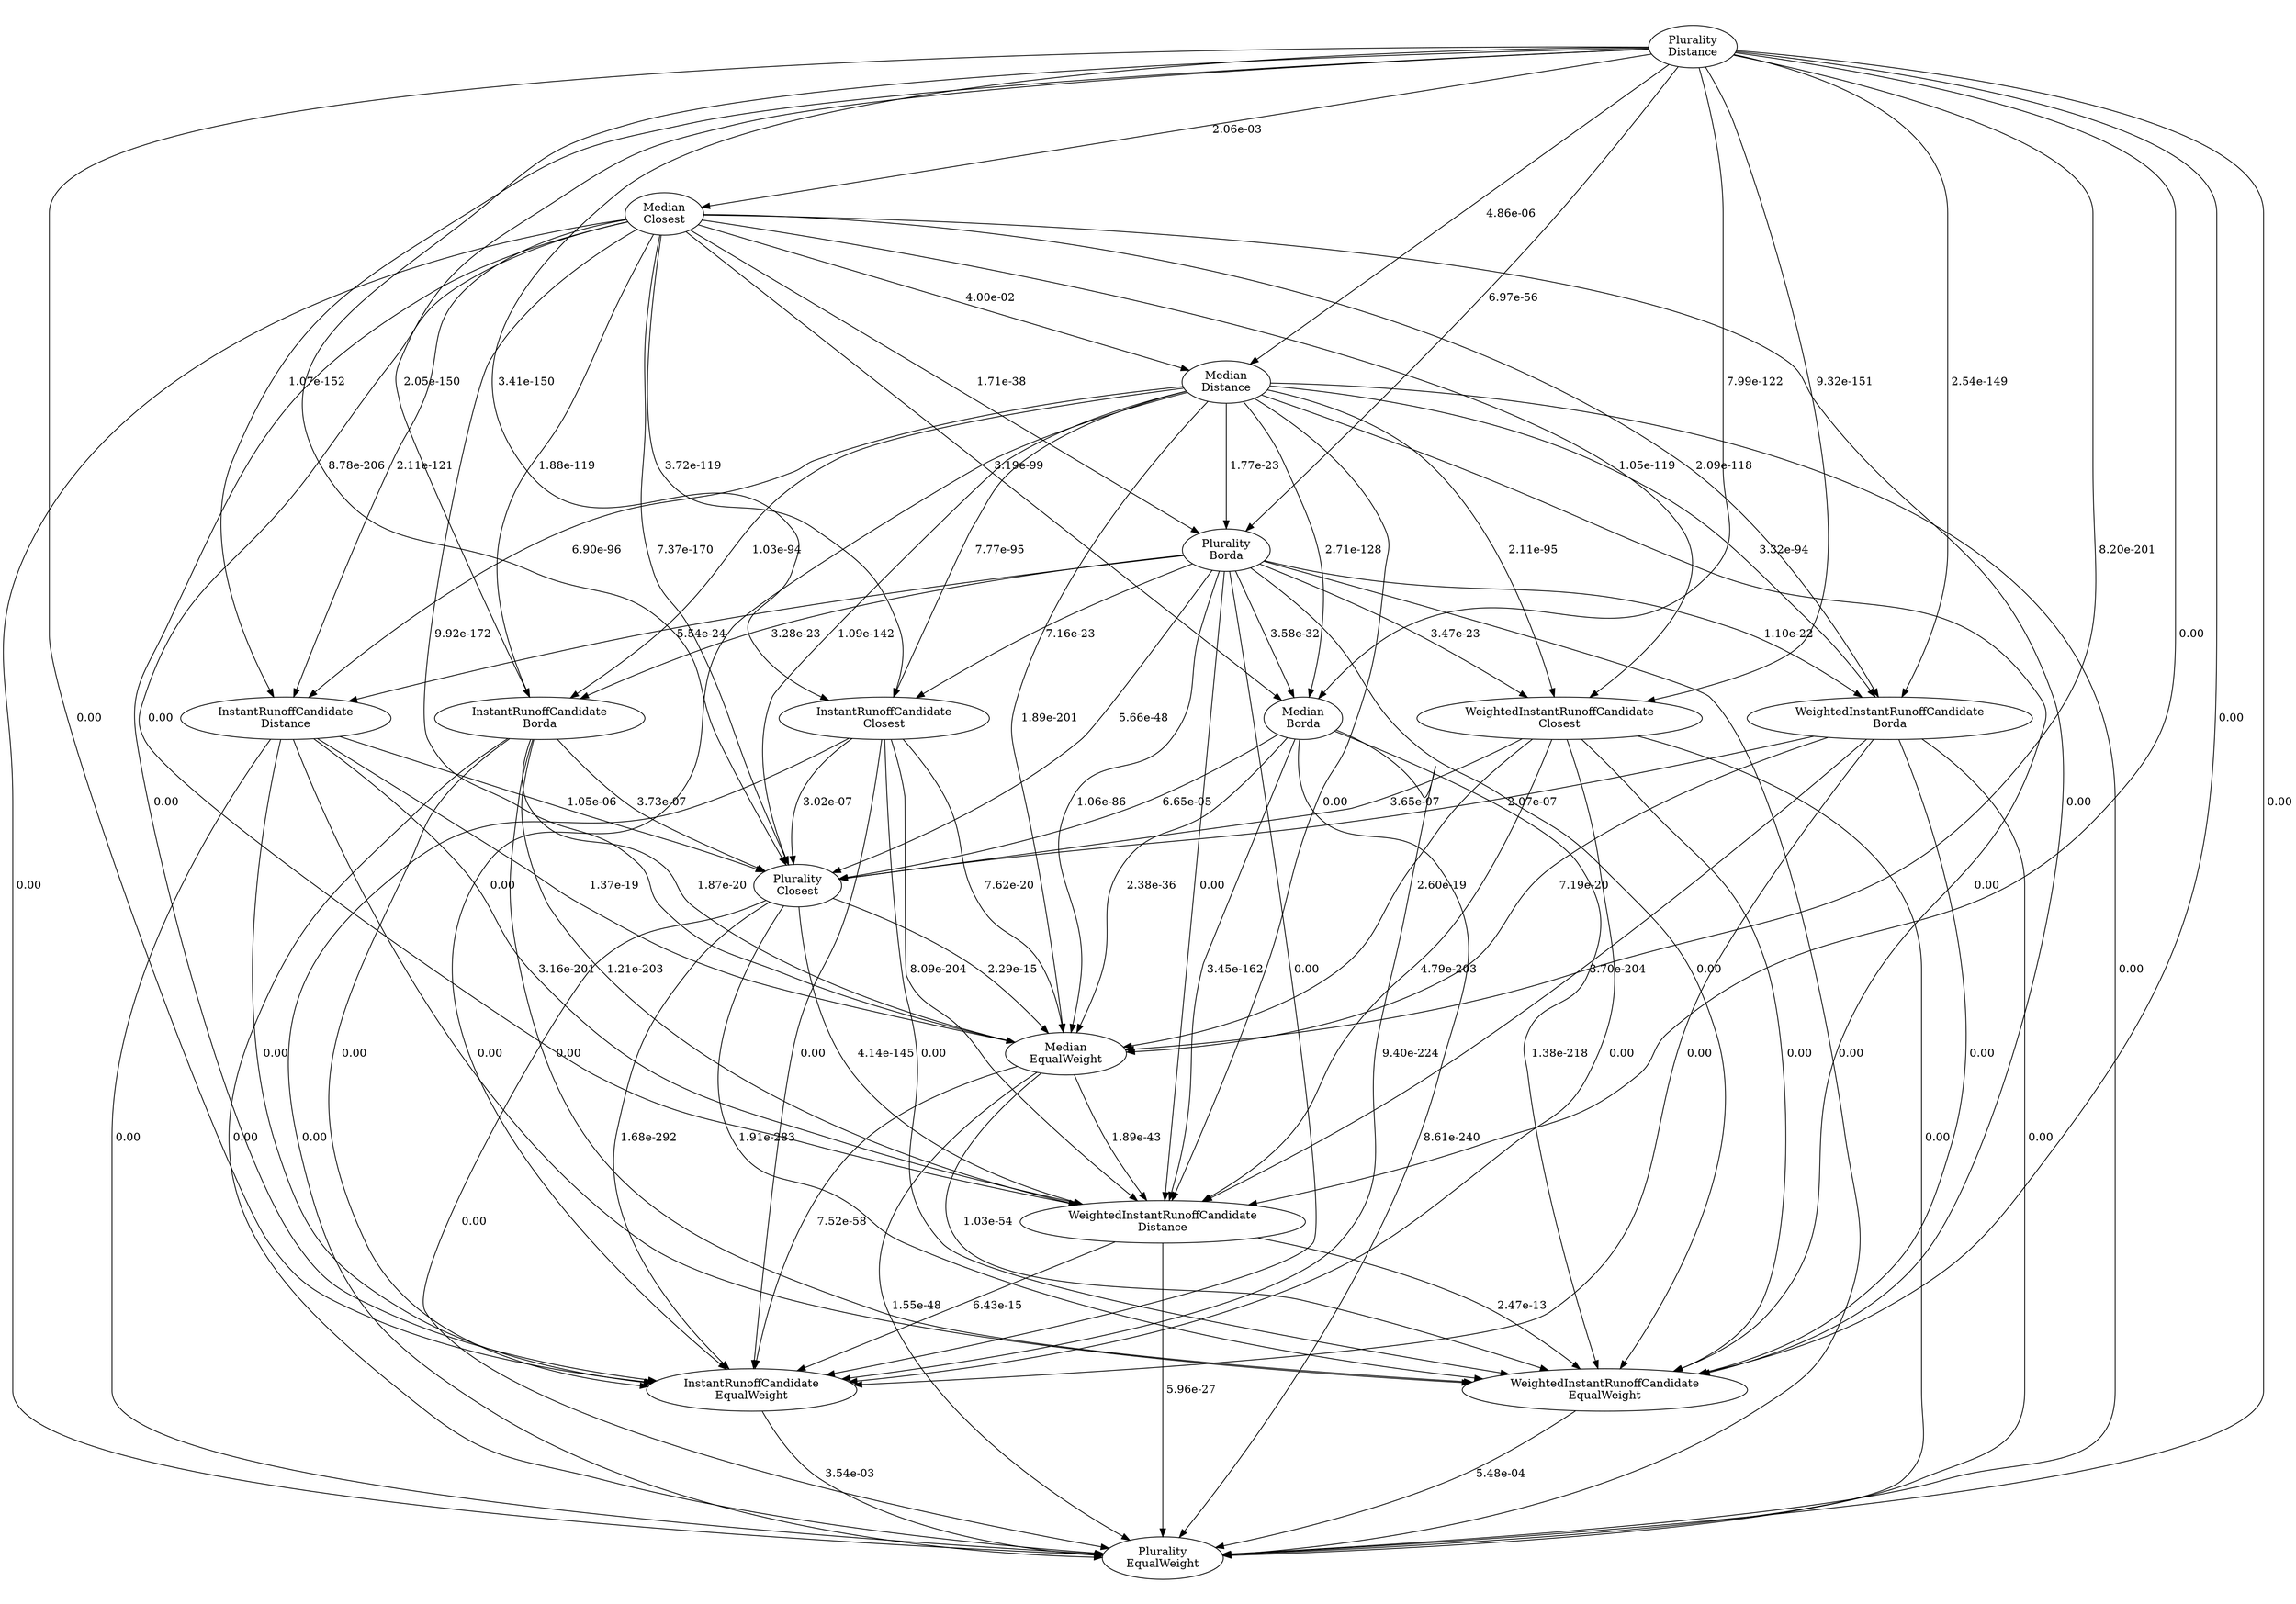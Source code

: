 digraph "candidate-combos-p-values" {
	graph [ratio=0.8636363636363636]
	"InstantRunoffCandidate
Borda"
	"InstantRunoffCandidate
Closest"
	"InstantRunoffCandidate
Distance"
	"InstantRunoffCandidate
EqualWeight"
	"Median
Borda"
	"Median
Closest"
	"Median
Distance"
	"Median
EqualWeight"
	"Plurality
Borda"
	"Plurality
Closest"
	"Plurality
Distance"
	"Plurality
EqualWeight"
	"WeightedInstantRunoffCandidate
Borda"
	"WeightedInstantRunoffCandidate
Closest"
	"WeightedInstantRunoffCandidate
Distance"
	"WeightedInstantRunoffCandidate
EqualWeight"
	"Plurality
Borda" -> "InstantRunoffCandidate
Borda" [label=" 3.28e-23"]
	"Plurality
Borda" -> "Median
Borda" [label=" 3.58e-32"]
	"Plurality
Borda" -> "WeightedInstantRunoffCandidate
Borda" [label=" 1.10e-22"]
	"Plurality
Borda" -> "InstantRunoffCandidate
Closest" [label=" 7.16e-23"]
	"InstantRunoffCandidate
Borda" -> "Plurality
Closest" [label=" 3.73e-07"]
	"Median
Borda" -> "Plurality
Closest" [label=" 6.65e-05"]
	"Plurality
Borda" -> "Plurality
Closest" [label=" 5.66e-48"]
	"WeightedInstantRunoffCandidate
Borda" -> "Plurality
Closest" [label=" 2.07e-07"]
	"Plurality
Borda" -> "WeightedInstantRunoffCandidate
Closest" [label=" 3.47e-23"]
	"Plurality
Borda" -> "InstantRunoffCandidate
Distance" [label=" 5.54e-24"]
	"InstantRunoffCandidate
Borda" -> "WeightedInstantRunoffCandidate
Distance" [label=" 1.21e-203"]
	"Median
Borda" -> "WeightedInstantRunoffCandidate
Distance" [label=" 3.45e-162"]
	"Plurality
Borda" -> "WeightedInstantRunoffCandidate
Distance" [label=" 0.00"]
	"WeightedInstantRunoffCandidate
Borda" -> "WeightedInstantRunoffCandidate
Distance" [label=" 3.70e-204"]
	"InstantRunoffCandidate
Borda" -> "InstantRunoffCandidate
EqualWeight" [label=" 0.00"]
	"Median
Borda" -> "InstantRunoffCandidate
EqualWeight" [label=" 9.40e-224"]
	"Plurality
Borda" -> "InstantRunoffCandidate
EqualWeight" [label=" 0.00"]
	"WeightedInstantRunoffCandidate
Borda" -> "InstantRunoffCandidate
EqualWeight" [label=" 0.00"]
	"InstantRunoffCandidate
Borda" -> "Median
EqualWeight" [label=" 1.87e-20"]
	"Median
Borda" -> "Median
EqualWeight" [label=" 2.38e-36"]
	"Plurality
Borda" -> "Median
EqualWeight" [label=" 1.06e-86"]
	"WeightedInstantRunoffCandidate
Borda" -> "Median
EqualWeight" [label=" 7.19e-20"]
	"InstantRunoffCandidate
Borda" -> "Plurality
EqualWeight" [label=" 0.00"]
	"Median
Borda" -> "Plurality
EqualWeight" [label=" 8.61e-240"]
	"Plurality
Borda" -> "Plurality
EqualWeight" [label=" 0.00"]
	"WeightedInstantRunoffCandidate
Borda" -> "Plurality
EqualWeight" [label=" 0.00"]
	"InstantRunoffCandidate
Borda" -> "WeightedInstantRunoffCandidate
EqualWeight" [label=" 0.00"]
	"Median
Borda" -> "WeightedInstantRunoffCandidate
EqualWeight" [label=" 1.38e-218"]
	"Plurality
Borda" -> "WeightedInstantRunoffCandidate
EqualWeight" [label=" 0.00"]
	"WeightedInstantRunoffCandidate
Borda" -> "WeightedInstantRunoffCandidate
EqualWeight" [label=" 0.00"]
	"Median
Closest" -> "InstantRunoffCandidate
Borda" [label=" 1.88e-119"]
	"Median
Closest" -> "Median
Borda" [label=" 3.19e-99"]
	"Median
Closest" -> "Plurality
Borda" [label=" 1.71e-38"]
	"Median
Closest" -> "WeightedInstantRunoffCandidate
Borda" [label=" 2.09e-118"]
	"Median
Closest" -> "InstantRunoffCandidate
Closest" [label=" 3.72e-119"]
	"InstantRunoffCandidate
Closest" -> "Plurality
Closest" [label=" 3.02e-07"]
	"Median
Closest" -> "Plurality
Closest" [label=" 7.37e-170"]
	"WeightedInstantRunoffCandidate
Closest" -> "Plurality
Closest" [label=" 3.65e-07"]
	"Median
Closest" -> "WeightedInstantRunoffCandidate
Closest" [label=" 1.05e-119"]
	"Median
Closest" -> "InstantRunoffCandidate
Distance" [label=" 2.11e-121"]
	"Median
Closest" -> "Median
Distance" [label=" 4.00e-02"]
	"InstantRunoffCandidate
Closest" -> "WeightedInstantRunoffCandidate
Distance" [label=" 8.09e-204"]
	"Median
Closest" -> "WeightedInstantRunoffCandidate
Distance" [label=" 0.00"]
	"Plurality
Closest" -> "WeightedInstantRunoffCandidate
Distance" [label=" 4.14e-145"]
	"WeightedInstantRunoffCandidate
Closest" -> "WeightedInstantRunoffCandidate
Distance" [label=" 4.79e-203"]
	"InstantRunoffCandidate
Closest" -> "InstantRunoffCandidate
EqualWeight" [label=" 0.00"]
	"Median
Closest" -> "InstantRunoffCandidate
EqualWeight" [label=" 0.00"]
	"Plurality
Closest" -> "InstantRunoffCandidate
EqualWeight" [label=" 1.68e-292"]
	"WeightedInstantRunoffCandidate
Closest" -> "InstantRunoffCandidate
EqualWeight" [label=" 0.00"]
	"InstantRunoffCandidate
Closest" -> "Median
EqualWeight" [label=" 7.62e-20"]
	"Median
Closest" -> "Median
EqualWeight" [label=" 9.92e-172"]
	"Plurality
Closest" -> "Median
EqualWeight" [label=" 2.29e-15"]
	"WeightedInstantRunoffCandidate
Closest" -> "Median
EqualWeight" [label=" 2.60e-19"]
	"InstantRunoffCandidate
Closest" -> "Plurality
EqualWeight" [label=" 0.00"]
	"Median
Closest" -> "Plurality
EqualWeight" [label=" 0.00"]
	"Plurality
Closest" -> "Plurality
EqualWeight" [label=" 0.00"]
	"WeightedInstantRunoffCandidate
Closest" -> "Plurality
EqualWeight" [label=" 0.00"]
	"InstantRunoffCandidate
Closest" -> "WeightedInstantRunoffCandidate
EqualWeight" [label=" 0.00"]
	"Median
Closest" -> "WeightedInstantRunoffCandidate
EqualWeight" [label=" 0.00"]
	"Plurality
Closest" -> "WeightedInstantRunoffCandidate
EqualWeight" [label=" 1.91e-283"]
	"WeightedInstantRunoffCandidate
Closest" -> "WeightedInstantRunoffCandidate
EqualWeight" [label=" 0.00"]
	"Median
Distance" -> "InstantRunoffCandidate
Borda" [label=" 1.03e-94"]
	"Plurality
Distance" -> "InstantRunoffCandidate
Borda" [label=" 2.05e-150"]
	"Median
Distance" -> "Median
Borda" [label=" 2.71e-128"]
	"Plurality
Distance" -> "Median
Borda" [label=" 7.99e-122"]
	"Median
Distance" -> "Plurality
Borda" [label=" 1.77e-23"]
	"Plurality
Distance" -> "Plurality
Borda" [label=" 6.97e-56"]
	"Median
Distance" -> "WeightedInstantRunoffCandidate
Borda" [label=" 3.32e-94"]
	"Plurality
Distance" -> "WeightedInstantRunoffCandidate
Borda" [label=" 2.54e-149"]
	"Median
Distance" -> "InstantRunoffCandidate
Closest" [label=" 7.77e-95"]
	"Plurality
Distance" -> "InstantRunoffCandidate
Closest" [label=" 3.41e-150"]
	"Plurality
Distance" -> "Median
Closest" [label=" 2.06e-03"]
	"InstantRunoffCandidate
Distance" -> "Plurality
Closest" [label=" 1.05e-06"]
	"Median
Distance" -> "Plurality
Closest" [label=" 1.09e-142"]
	"Plurality
Distance" -> "Plurality
Closest" [label=" 8.78e-206"]
	"Median
Distance" -> "WeightedInstantRunoffCandidate
Closest" [label=" 2.11e-95"]
	"Plurality
Distance" -> "WeightedInstantRunoffCandidate
Closest" [label=" 9.32e-151"]
	"Median
Distance" -> "InstantRunoffCandidate
Distance" [label=" 6.90e-96"]
	"Plurality
Distance" -> "InstantRunoffCandidate
Distance" [label=" 1.07e-152"]
	"Plurality
Distance" -> "Median
Distance" [label=" 4.86e-06"]
	"InstantRunoffCandidate
Distance" -> "WeightedInstantRunoffCandidate
Distance" [label=" 3.16e-201"]
	"Median
Distance" -> "WeightedInstantRunoffCandidate
Distance" [label=" 0.00"]
	"Plurality
Distance" -> "WeightedInstantRunoffCandidate
Distance" [label=" 0.00"]
	"InstantRunoffCandidate
Distance" -> "InstantRunoffCandidate
EqualWeight" [label=" 0.00"]
	"Median
Distance" -> "InstantRunoffCandidate
EqualWeight" [label=" 0.00"]
	"Plurality
Distance" -> "InstantRunoffCandidate
EqualWeight" [label=" 0.00"]
	"WeightedInstantRunoffCandidate
Distance" -> "InstantRunoffCandidate
EqualWeight" [label=" 6.43e-15"]
	"InstantRunoffCandidate
Distance" -> "Median
EqualWeight" [label=" 1.37e-19"]
	"Median
Distance" -> "Median
EqualWeight" [label=" 1.89e-201"]
	"Plurality
Distance" -> "Median
EqualWeight" [label=" 8.20e-201"]
	"InstantRunoffCandidate
Distance" -> "Plurality
EqualWeight" [label=" 0.00"]
	"Median
Distance" -> "Plurality
EqualWeight" [label=" 0.00"]
	"Plurality
Distance" -> "Plurality
EqualWeight" [label=" 0.00"]
	"WeightedInstantRunoffCandidate
Distance" -> "Plurality
EqualWeight" [label=" 5.96e-27"]
	"InstantRunoffCandidate
Distance" -> "WeightedInstantRunoffCandidate
EqualWeight" [label=" 0.00"]
	"Median
Distance" -> "WeightedInstantRunoffCandidate
EqualWeight" [label=" 0.00"]
	"Plurality
Distance" -> "WeightedInstantRunoffCandidate
EqualWeight" [label=" 0.00"]
	"WeightedInstantRunoffCandidate
Distance" -> "WeightedInstantRunoffCandidate
EqualWeight" [label=" 2.47e-13"]
	"Median
EqualWeight" -> "WeightedInstantRunoffCandidate
Distance" [label=" 1.89e-43"]
	"Median
EqualWeight" -> "InstantRunoffCandidate
EqualWeight" [label=" 7.52e-58"]
	"InstantRunoffCandidate
EqualWeight" -> "Plurality
EqualWeight" [label=" 3.54e-03"]
	"Median
EqualWeight" -> "Plurality
EqualWeight" [label=" 1.55e-48"]
	"WeightedInstantRunoffCandidate
EqualWeight" -> "Plurality
EqualWeight" [label=" 5.48e-04"]
	"Median
EqualWeight" -> "WeightedInstantRunoffCandidate
EqualWeight" [label=" 1.03e-54"]
}
